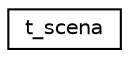 digraph "Graphical Class Hierarchy"
{
  edge [fontname="Helvetica",fontsize="10",labelfontname="Helvetica",labelfontsize="10"];
  node [fontname="Helvetica",fontsize="10",shape=record];
  rankdir="LR";
  Node1 [label="t_scena",height=0.2,width=0.4,color="black", fillcolor="white", style="filled",URL="$classt__scena.html",tooltip="Klasa obslugujaca scene. "];
}
